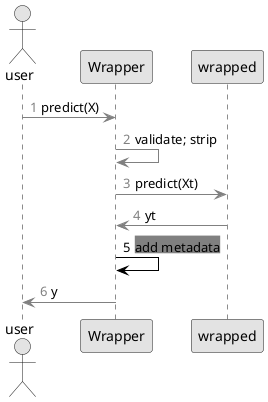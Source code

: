 @startuml

skinparam monochrome true
skinparam shadowing false

actor user
participant Wrapper
participant wrapped

autonumber 1 "<font color=grey>"
user -[#grey]> Wrapper: <back:white>predict(X)</back>
autonumber 2 "<font color=grey>"
Wrapper -[#grey]> Wrapper: <back:white>validate; strip</back>
autonumber 3 "<font color=grey>"
Wrapper -[#grey]> wrapped: <back:white>predict(Xt)</back>
autonumber 4 "<font color=grey>"
wrapped -[#grey]> Wrapper: <back:white>yt</back>
autonumber 5 "<font color=black>"
Wrapper -[#black]> Wrapper: <back:grey>add metadata</back>
autonumber 6 "<font color=grey>"
Wrapper -[#grey]> user: <back:white>y</back>

@enduml
